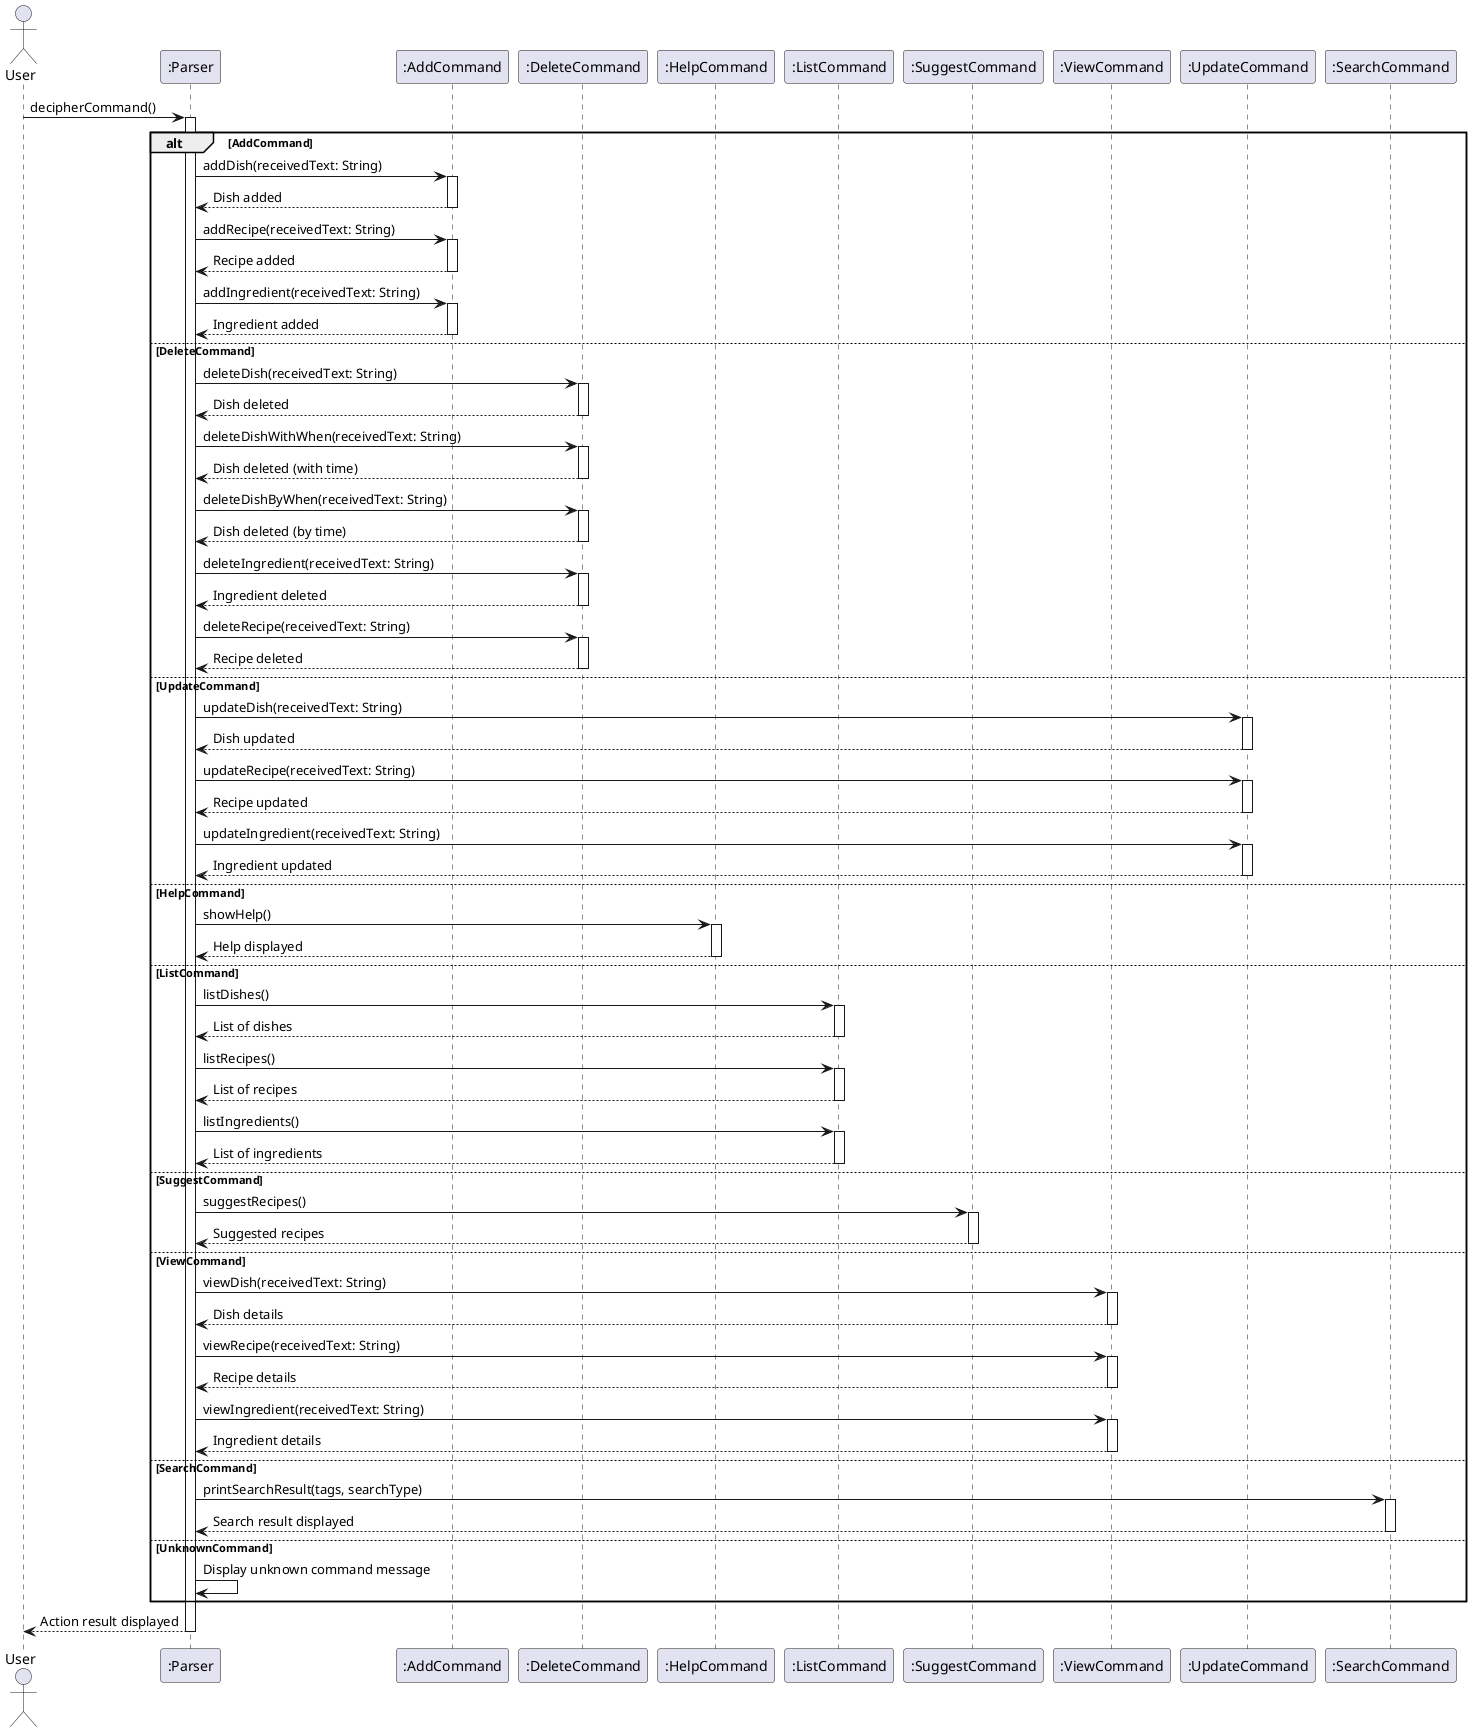@startuml
actor User
participant ":Parser" as Parser
participant ":AddCommand" as AddCommand
participant ":DeleteCommand" as DeleteCommand
participant ":HelpCommand" as HelpCommand
participant ":ListCommand" as ListCommand
participant ":SuggestCommand" as SuggestCommand
participant ":ViewCommand" as ViewCommand
participant ":UpdateCommand" as UpdateCommand
participant ":SearchCommand" as SearchCommand

User -> Parser: decipherCommand()
activate Parser

alt AddCommand
    Parser -> AddCommand: addDish(receivedText: String)
    activate AddCommand
    AddCommand --> Parser: Dish added
    deactivate AddCommand

    Parser -> AddCommand: addRecipe(receivedText: String)
    activate AddCommand
    AddCommand --> Parser: Recipe added
    deactivate AddCommand

    Parser -> AddCommand: addIngredient(receivedText: String)
    activate AddCommand
    AddCommand --> Parser: Ingredient added
    deactivate AddCommand

else DeleteCommand
    Parser -> DeleteCommand: deleteDish(receivedText: String)
    activate DeleteCommand
    DeleteCommand --> Parser: Dish deleted
    deactivate DeleteCommand

    Parser -> DeleteCommand: deleteDishWithWhen(receivedText: String)
    activate DeleteCommand
    DeleteCommand --> Parser: Dish deleted (with time)
    deactivate DeleteCommand

    Parser -> DeleteCommand: deleteDishByWhen(receivedText: String)
    activate DeleteCommand
    DeleteCommand --> Parser: Dish deleted (by time)
    deactivate DeleteCommand

    Parser -> DeleteCommand: deleteIngredient(receivedText: String)
    activate DeleteCommand
    DeleteCommand --> Parser: Ingredient deleted
    deactivate DeleteCommand

    Parser -> DeleteCommand: deleteRecipe(receivedText: String)
    activate DeleteCommand
    DeleteCommand --> Parser: Recipe deleted
    deactivate DeleteCommand

else UpdateCommand
    Parser -> UpdateCommand: updateDish(receivedText: String)
    activate UpdateCommand
    UpdateCommand --> Parser: Dish updated
    deactivate UpdateCommand

    Parser -> UpdateCommand: updateRecipe(receivedText: String)
    activate UpdateCommand
    UpdateCommand --> Parser: Recipe updated
    deactivate UpdateCommand

    Parser -> UpdateCommand: updateIngredient(receivedText: String)
    activate UpdateCommand
    UpdateCommand --> Parser: Ingredient updated
    deactivate UpdateCommand

else HelpCommand
    Parser -> HelpCommand: showHelp()
    activate HelpCommand
    HelpCommand --> Parser: Help displayed
    deactivate HelpCommand

else ListCommand
    Parser -> ListCommand: listDishes()
    activate ListCommand
    ListCommand --> Parser: List of dishes
    deactivate ListCommand

    Parser -> ListCommand: listRecipes()
    activate ListCommand
    ListCommand --> Parser: List of recipes
    deactivate ListCommand

    Parser -> ListCommand: listIngredients()
    activate ListCommand
    ListCommand --> Parser: List of ingredients
    deactivate ListCommand

else SuggestCommand
    Parser -> SuggestCommand: suggestRecipes()
    activate SuggestCommand
    SuggestCommand --> Parser: Suggested recipes
    deactivate SuggestCommand

else ViewCommand
    Parser -> ViewCommand: viewDish(receivedText: String)
    activate ViewCommand
    ViewCommand --> Parser: Dish details
    deactivate ViewCommand

    Parser -> ViewCommand: viewRecipe(receivedText: String)
    activate ViewCommand
    ViewCommand --> Parser: Recipe details
    deactivate ViewCommand

    Parser -> ViewCommand: viewIngredient(receivedText: String)
    activate ViewCommand
    ViewCommand --> Parser: Ingredient details
    deactivate ViewCommand

else SearchCommand
    Parser -> SearchCommand: printSearchResult(tags, searchType)
    activate SearchCommand
    SearchCommand --> Parser: Search result displayed
    deactivate SearchCommand

else UnknownCommand
    Parser -> Parser: Display unknown command message
end

Parser --> User: Action result displayed
deactivate Parser
@enduml